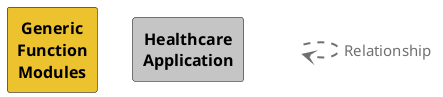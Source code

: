 @startuml
set separator none

skinparam {
  shadowing false
  arrowFontSize 15
  defaultTextAlignment center
  wrapWidth 100
  maxMessageSize 100
}
hide stereotype

skinparam rectangle<<_transparent>> {
  BorderColor transparent
  BackgroundColor transparent
  FontColor transparent
}

skinparam rectangle<<1>> {
  BackgroundColor #ecc22e
  FontColor #000000
  BorderColor #000000
}
rectangle "==Generic Function Modules" <<1>>

skinparam rectangle<<2>> {
  BackgroundColor #c5c5c5
  FontColor #000000
  BorderColor #000000
}
rectangle "==Healthcare Application" <<2>>

rectangle "." <<_transparent>> as 3
3 .[#707070,thickness=2].> 3 : "<color:#707070>Relationship"


@enduml